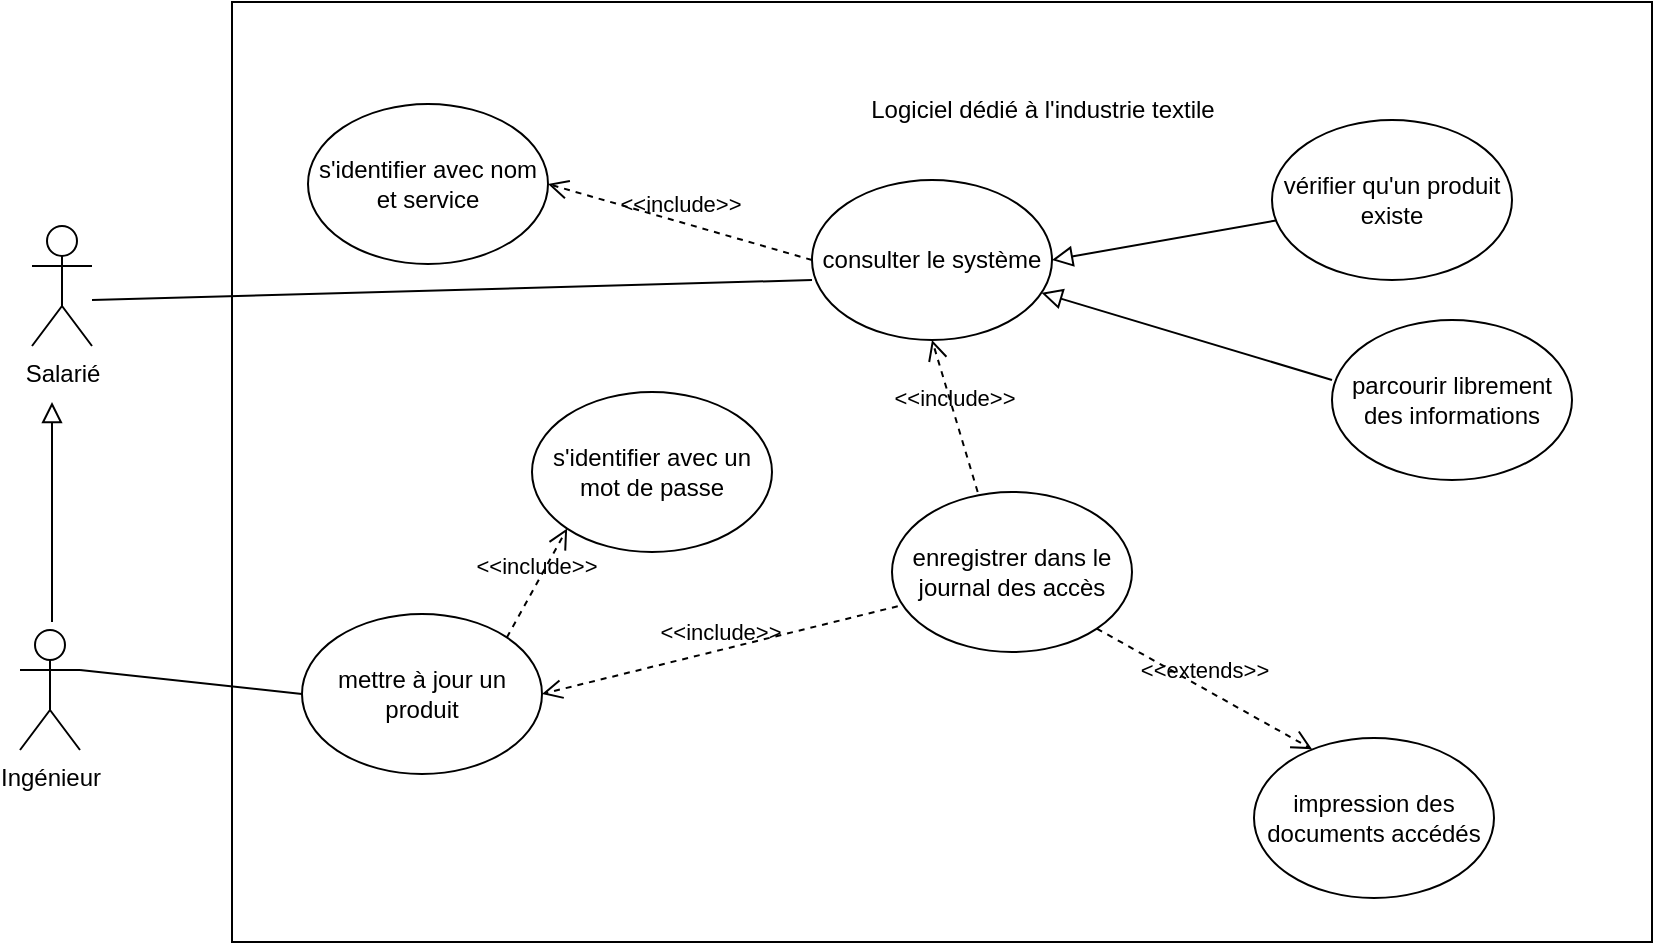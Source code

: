 <mxfile version="15.5.5" type="github">
  <diagram id="yNoFTsAn39vmrBhyO2Z6" name="Page-1">
    <mxGraphModel dx="900" dy="664" grid="1" gridSize="10" guides="1" tooltips="1" connect="1" arrows="1" fold="1" page="1" pageScale="1" pageWidth="827" pageHeight="1169" math="0" shadow="0">
      <root>
        <mxCell id="0" />
        <mxCell id="1" parent="0" />
        <mxCell id="JfY9R7hhSeFoNyV27G2a-1" value="" style="rounded=0;whiteSpace=wrap;html=1;" vertex="1" parent="1">
          <mxGeometry x="250" y="71" width="710" height="470" as="geometry" />
        </mxCell>
        <mxCell id="JfY9R7hhSeFoNyV27G2a-2" value="Logiciel dédié à l&#39;industrie textile" style="text;html=1;strokeColor=none;fillColor=none;align=center;verticalAlign=middle;whiteSpace=wrap;rounded=0;" vertex="1" parent="1">
          <mxGeometry x="562.5" y="110" width="185" height="30" as="geometry" />
        </mxCell>
        <mxCell id="JfY9R7hhSeFoNyV27G2a-3" value="Salarié" style="shape=umlActor;verticalLabelPosition=bottom;verticalAlign=top;html=1;outlineConnect=0;" vertex="1" parent="1">
          <mxGeometry x="150" y="183" width="30" height="60" as="geometry" />
        </mxCell>
        <mxCell id="JfY9R7hhSeFoNyV27G2a-4" value="consulter le système" style="ellipse;whiteSpace=wrap;html=1;" vertex="1" parent="1">
          <mxGeometry x="540" y="160" width="120" height="80" as="geometry" />
        </mxCell>
        <mxCell id="JfY9R7hhSeFoNyV27G2a-5" value="vérifier qu&#39;un produit existe" style="ellipse;whiteSpace=wrap;html=1;" vertex="1" parent="1">
          <mxGeometry x="770" y="130" width="120" height="80" as="geometry" />
        </mxCell>
        <mxCell id="JfY9R7hhSeFoNyV27G2a-7" value="parcourir librement des informations" style="ellipse;whiteSpace=wrap;html=1;" vertex="1" parent="1">
          <mxGeometry x="800" y="230" width="120" height="80" as="geometry" />
        </mxCell>
        <mxCell id="JfY9R7hhSeFoNyV27G2a-8" value="s&#39;identifier avec nom et service" style="ellipse;whiteSpace=wrap;html=1;" vertex="1" parent="1">
          <mxGeometry x="288" y="122" width="120" height="80" as="geometry" />
        </mxCell>
        <mxCell id="JfY9R7hhSeFoNyV27G2a-9" value="&amp;lt;&amp;lt;include&amp;gt;&amp;gt;" style="endArrow=open;startArrow=none;endFill=0;startFill=0;endSize=8;html=1;verticalAlign=bottom;dashed=1;labelBackgroundColor=none;rounded=0;entryX=1;entryY=0.5;entryDx=0;entryDy=0;exitX=0;exitY=0.5;exitDx=0;exitDy=0;" edge="1" parent="1" source="JfY9R7hhSeFoNyV27G2a-4" target="JfY9R7hhSeFoNyV27G2a-8">
          <mxGeometry width="160" relative="1" as="geometry">
            <mxPoint x="290" y="310" as="sourcePoint" />
            <mxPoint x="450" y="310" as="targetPoint" />
          </mxGeometry>
        </mxCell>
        <mxCell id="JfY9R7hhSeFoNyV27G2a-11" value="" style="endArrow=none;startArrow=none;endFill=0;startFill=0;endSize=8;html=1;verticalAlign=bottom;labelBackgroundColor=none;strokeWidth=1;rounded=0;" edge="1" parent="1">
          <mxGeometry width="160" relative="1" as="geometry">
            <mxPoint x="180" y="220" as="sourcePoint" />
            <mxPoint x="540" y="210" as="targetPoint" />
          </mxGeometry>
        </mxCell>
        <mxCell id="JfY9R7hhSeFoNyV27G2a-14" value="" style="endArrow=block;startArrow=none;endFill=0;startFill=0;endSize=8;html=1;verticalAlign=bottom;labelBackgroundColor=none;strokeWidth=1;rounded=0;" edge="1" parent="1" target="JfY9R7hhSeFoNyV27G2a-4">
          <mxGeometry width="160" relative="1" as="geometry">
            <mxPoint x="800" y="260" as="sourcePoint" />
            <mxPoint x="570" y="370" as="targetPoint" />
          </mxGeometry>
        </mxCell>
        <mxCell id="JfY9R7hhSeFoNyV27G2a-15" value="" style="endArrow=block;startArrow=none;endFill=0;startFill=0;endSize=8;html=1;verticalAlign=bottom;labelBackgroundColor=none;strokeWidth=1;rounded=0;entryX=1;entryY=0.5;entryDx=0;entryDy=0;" edge="1" parent="1" source="JfY9R7hhSeFoNyV27G2a-5" target="JfY9R7hhSeFoNyV27G2a-4">
          <mxGeometry width="160" relative="1" as="geometry">
            <mxPoint x="419" y="383" as="sourcePoint" />
            <mxPoint x="460" y="336.0" as="targetPoint" />
          </mxGeometry>
        </mxCell>
        <mxCell id="JfY9R7hhSeFoNyV27G2a-16" value="Ingénieur" style="shape=umlActor;verticalLabelPosition=bottom;verticalAlign=top;html=1;" vertex="1" parent="1">
          <mxGeometry x="144" y="385" width="30" height="60" as="geometry" />
        </mxCell>
        <mxCell id="JfY9R7hhSeFoNyV27G2a-17" value="" style="endArrow=block;startArrow=none;endFill=0;startFill=0;endSize=8;html=1;verticalAlign=bottom;labelBackgroundColor=none;strokeWidth=1;rounded=0;" edge="1" parent="1">
          <mxGeometry width="160" relative="1" as="geometry">
            <mxPoint x="160" y="381" as="sourcePoint" />
            <mxPoint x="160" y="271" as="targetPoint" />
          </mxGeometry>
        </mxCell>
        <mxCell id="JfY9R7hhSeFoNyV27G2a-18" value="s&#39;identifier avec un mot de passe" style="ellipse;whiteSpace=wrap;html=1;" vertex="1" parent="1">
          <mxGeometry x="400" y="266" width="120" height="80" as="geometry" />
        </mxCell>
        <mxCell id="JfY9R7hhSeFoNyV27G2a-20" value="mettre à jour un produit" style="ellipse;whiteSpace=wrap;html=1;" vertex="1" parent="1">
          <mxGeometry x="285" y="377" width="120" height="80" as="geometry" />
        </mxCell>
        <mxCell id="JfY9R7hhSeFoNyV27G2a-21" value="" style="endArrow=none;startArrow=none;endFill=0;startFill=0;endSize=8;html=1;verticalAlign=bottom;labelBackgroundColor=none;strokeWidth=1;rounded=0;entryX=0;entryY=0.5;entryDx=0;entryDy=0;exitX=1;exitY=0.333;exitDx=0;exitDy=0;exitPerimeter=0;" edge="1" parent="1" source="JfY9R7hhSeFoNyV27G2a-16" target="JfY9R7hhSeFoNyV27G2a-20">
          <mxGeometry width="160" relative="1" as="geometry">
            <mxPoint x="183" y="430" as="sourcePoint" />
            <mxPoint x="301.44" y="327.44" as="targetPoint" />
          </mxGeometry>
        </mxCell>
        <mxCell id="JfY9R7hhSeFoNyV27G2a-22" value="&amp;lt;&amp;lt;include&amp;gt;&amp;gt;" style="endArrow=open;startArrow=none;endFill=0;startFill=0;endSize=8;html=1;verticalAlign=bottom;dashed=1;labelBackgroundColor=none;rounded=0;entryX=0;entryY=1;entryDx=0;entryDy=0;exitX=1;exitY=0;exitDx=0;exitDy=0;" edge="1" parent="1" source="JfY9R7hhSeFoNyV27G2a-20" target="JfY9R7hhSeFoNyV27G2a-18">
          <mxGeometry width="160" relative="1" as="geometry">
            <mxPoint x="534" y="374" as="sourcePoint" />
            <mxPoint x="402" y="336" as="targetPoint" />
          </mxGeometry>
        </mxCell>
        <mxCell id="JfY9R7hhSeFoNyV27G2a-27" value="enregistrer dans le journal des accès" style="ellipse;whiteSpace=wrap;html=1;" vertex="1" parent="1">
          <mxGeometry x="580" y="316" width="120" height="80" as="geometry" />
        </mxCell>
        <mxCell id="JfY9R7hhSeFoNyV27G2a-28" value="impression des documents accédés" style="ellipse;whiteSpace=wrap;html=1;" vertex="1" parent="1">
          <mxGeometry x="761" y="439" width="120" height="80" as="geometry" />
        </mxCell>
        <mxCell id="JfY9R7hhSeFoNyV27G2a-29" value="&amp;lt;&amp;lt;extends&amp;gt;&amp;gt;" style="endArrow=open;startArrow=none;endFill=0;startFill=0;endSize=8;html=1;verticalAlign=bottom;dashed=1;labelBackgroundColor=none;rounded=0;entryX=0.242;entryY=0.07;entryDx=0;entryDy=0;exitX=1;exitY=1;exitDx=0;exitDy=0;entryPerimeter=0;" edge="1" parent="1" source="JfY9R7hhSeFoNyV27G2a-27" target="JfY9R7hhSeFoNyV27G2a-28">
          <mxGeometry width="160" relative="1" as="geometry">
            <mxPoint x="459.426" y="398.716" as="sourcePoint" />
            <mxPoint x="489.574" y="344.284" as="targetPoint" />
          </mxGeometry>
        </mxCell>
        <mxCell id="JfY9R7hhSeFoNyV27G2a-30" value="&amp;lt;&amp;lt;include&amp;gt;&amp;gt;" style="endArrow=open;startArrow=none;endFill=0;startFill=0;endSize=8;html=1;verticalAlign=bottom;dashed=1;labelBackgroundColor=none;rounded=0;entryX=0.5;entryY=1;entryDx=0;entryDy=0;exitX=0.357;exitY=0;exitDx=0;exitDy=0;exitPerimeter=0;" edge="1" parent="1" source="JfY9R7hhSeFoNyV27G2a-27" target="JfY9R7hhSeFoNyV27G2a-4">
          <mxGeometry width="160" relative="1" as="geometry">
            <mxPoint x="620" y="310" as="sourcePoint" />
            <mxPoint x="427.574" y="344.284" as="targetPoint" />
          </mxGeometry>
        </mxCell>
        <mxCell id="JfY9R7hhSeFoNyV27G2a-31" value="&amp;lt;&amp;lt;include&amp;gt;&amp;gt;" style="endArrow=open;startArrow=none;endFill=0;startFill=0;endSize=8;html=1;verticalAlign=bottom;dashed=1;labelBackgroundColor=none;rounded=0;entryX=1;entryY=0.5;entryDx=0;entryDy=0;exitX=0.024;exitY=0.714;exitDx=0;exitDy=0;exitPerimeter=0;" edge="1" parent="1" source="JfY9R7hhSeFoNyV27G2a-27" target="JfY9R7hhSeFoNyV27G2a-20">
          <mxGeometry width="160" relative="1" as="geometry">
            <mxPoint x="632.84" y="326.0" as="sourcePoint" />
            <mxPoint x="610" y="250" as="targetPoint" />
          </mxGeometry>
        </mxCell>
      </root>
    </mxGraphModel>
  </diagram>
</mxfile>
